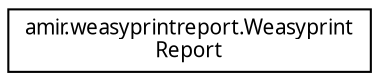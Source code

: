 digraph "Graphical Class Hierarchy"
{
 // LATEX_PDF_SIZE
  edge [fontname="FreeSans.ttf",fontsize="10",labelfontname="FreeSans.ttf",labelfontsize="10"];
  node [fontname="FreeSans.ttf",fontsize="10",shape=record];
  rankdir="LR";
  Node0 [label="amir.weasyprintreport.Weasyprint\lReport",height=0.2,width=0.4,color="black", fillcolor="white", style="filled",URL="$classamir_1_1weasyprintreport_1_1_weasyprint_report.html",tooltip=" "];
}
